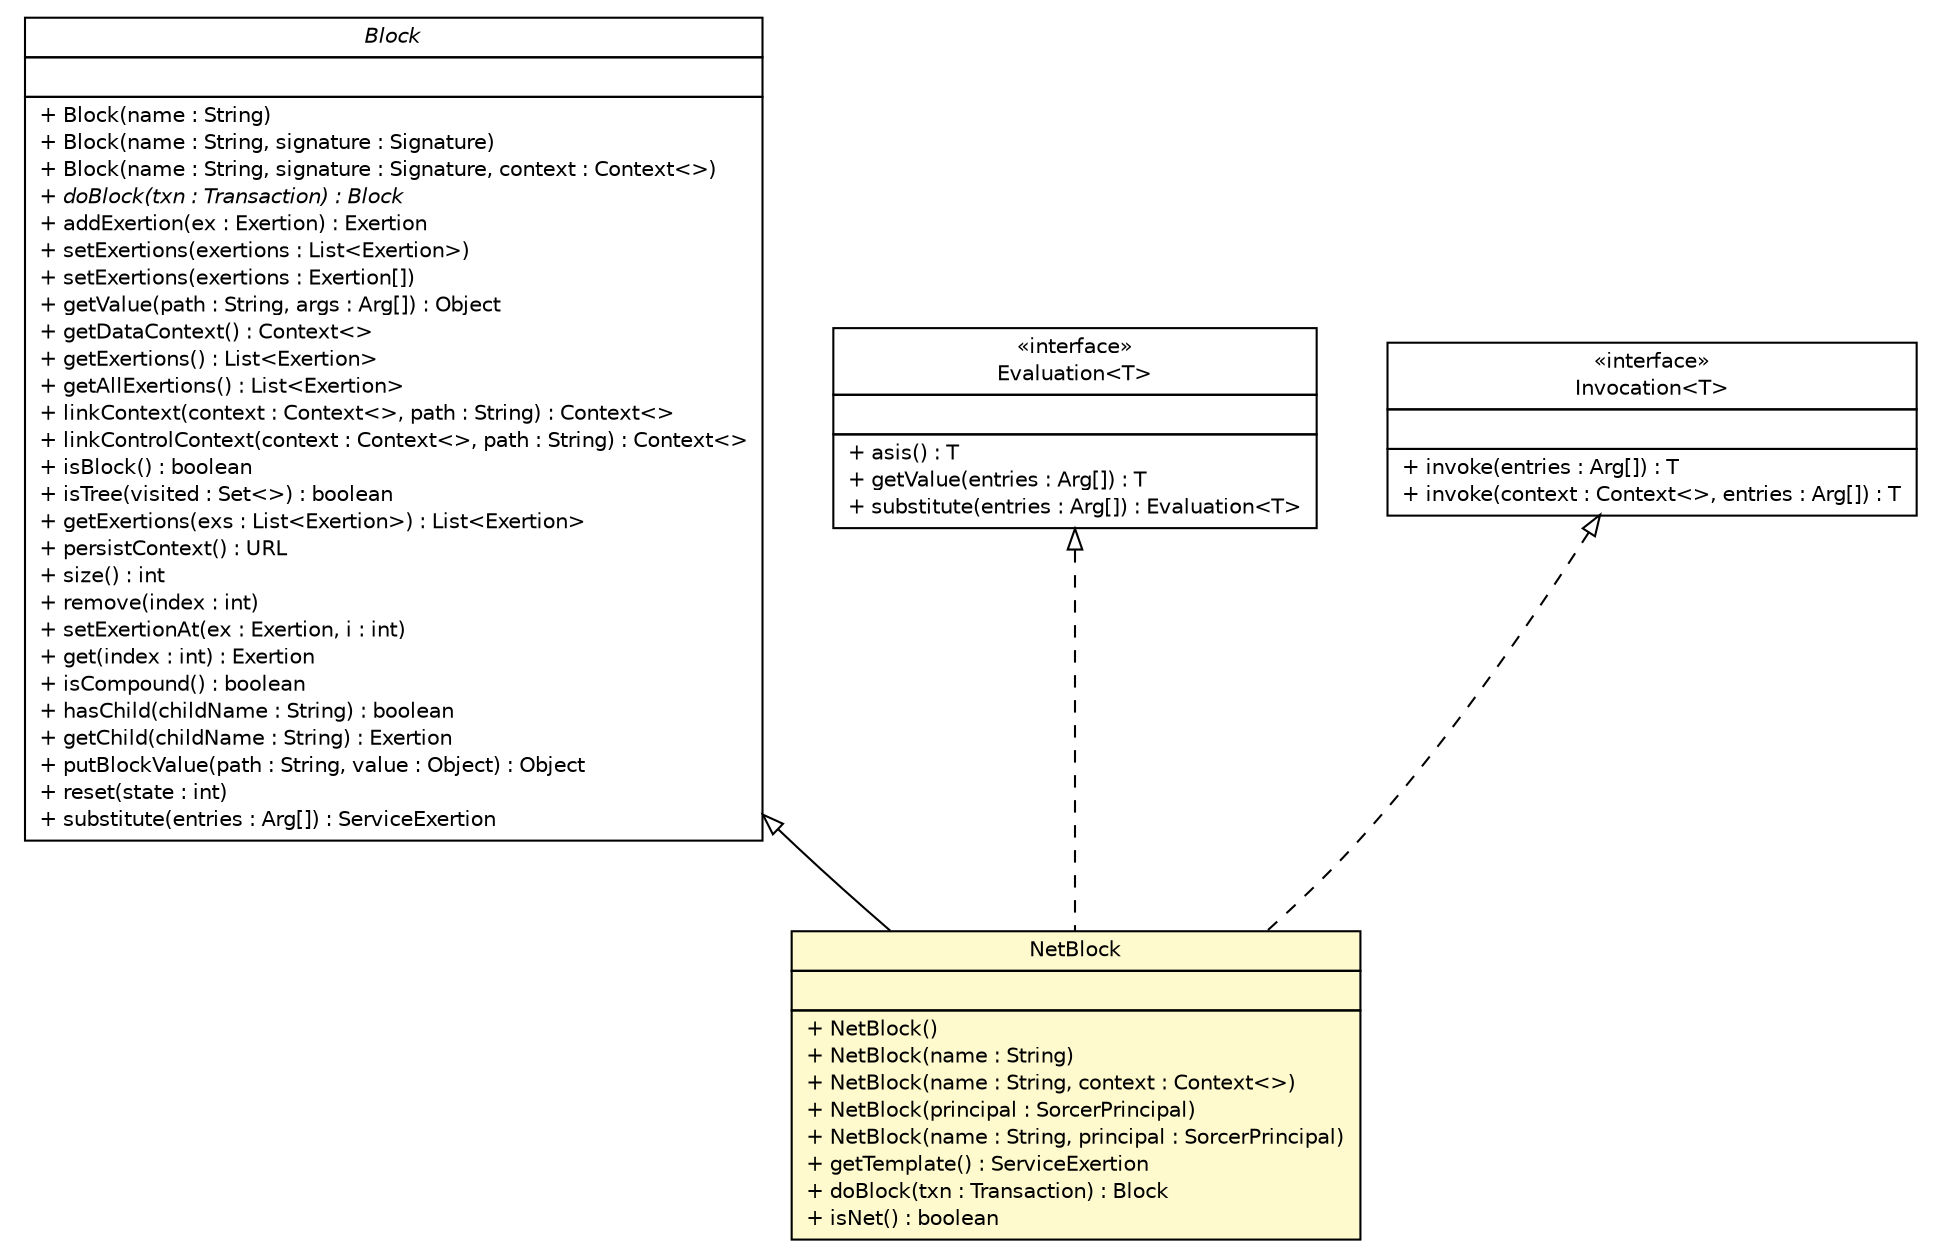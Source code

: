 #!/usr/local/bin/dot
#
# Class diagram 
# Generated by UMLGraph version R5_6 (http://www.umlgraph.org/)
#

digraph G {
	edge [fontname="Helvetica",fontsize=10,labelfontname="Helvetica",labelfontsize=10];
	node [fontname="Helvetica",fontsize=10,shape=plaintext];
	nodesep=0.25;
	ranksep=0.5;
	// sorcer.service.Block
	c344054 [label=<<table title="sorcer.service.Block" border="0" cellborder="1" cellspacing="0" cellpadding="2" port="p" href="../../service/Block.html">
		<tr><td><table border="0" cellspacing="0" cellpadding="1">
<tr><td align="center" balign="center"><font face="Helvetica-Oblique"> Block </font></td></tr>
		</table></td></tr>
		<tr><td><table border="0" cellspacing="0" cellpadding="1">
<tr><td align="left" balign="left">  </td></tr>
		</table></td></tr>
		<tr><td><table border="0" cellspacing="0" cellpadding="1">
<tr><td align="left" balign="left"> + Block(name : String) </td></tr>
<tr><td align="left" balign="left"> + Block(name : String, signature : Signature) </td></tr>
<tr><td align="left" balign="left"> + Block(name : String, signature : Signature, context : Context&lt;&gt;) </td></tr>
<tr><td align="left" balign="left"><font face="Helvetica-Oblique" point-size="10.0"> + doBlock(txn : Transaction) : Block </font></td></tr>
<tr><td align="left" balign="left"> + addExertion(ex : Exertion) : Exertion </td></tr>
<tr><td align="left" balign="left"> + setExertions(exertions : List&lt;Exertion&gt;) </td></tr>
<tr><td align="left" balign="left"> + setExertions(exertions : Exertion[]) </td></tr>
<tr><td align="left" balign="left"> + getValue(path : String, args : Arg[]) : Object </td></tr>
<tr><td align="left" balign="left"> + getDataContext() : Context&lt;&gt; </td></tr>
<tr><td align="left" balign="left"> + getExertions() : List&lt;Exertion&gt; </td></tr>
<tr><td align="left" balign="left"> + getAllExertions() : List&lt;Exertion&gt; </td></tr>
<tr><td align="left" balign="left"> + linkContext(context : Context&lt;&gt;, path : String) : Context&lt;&gt; </td></tr>
<tr><td align="left" balign="left"> + linkControlContext(context : Context&lt;&gt;, path : String) : Context&lt;&gt; </td></tr>
<tr><td align="left" balign="left"> + isBlock() : boolean </td></tr>
<tr><td align="left" balign="left"> + isTree(visited : Set&lt;&gt;) : boolean </td></tr>
<tr><td align="left" balign="left"> + getExertions(exs : List&lt;Exertion&gt;) : List&lt;Exertion&gt; </td></tr>
<tr><td align="left" balign="left"> + persistContext() : URL </td></tr>
<tr><td align="left" balign="left"> + size() : int </td></tr>
<tr><td align="left" balign="left"> + remove(index : int) </td></tr>
<tr><td align="left" balign="left"> + setExertionAt(ex : Exertion, i : int) </td></tr>
<tr><td align="left" balign="left"> + get(index : int) : Exertion </td></tr>
<tr><td align="left" balign="left"> + isCompound() : boolean </td></tr>
<tr><td align="left" balign="left"> + hasChild(childName : String) : boolean </td></tr>
<tr><td align="left" balign="left"> + getChild(childName : String) : Exertion </td></tr>
<tr><td align="left" balign="left"> + putBlockValue(path : String, value : Object) : Object </td></tr>
<tr><td align="left" balign="left"> + reset(state : int) </td></tr>
<tr><td align="left" balign="left"> + substitute(entries : Arg[]) : ServiceExertion </td></tr>
		</table></td></tr>
		</table>>, URL="../../service/Block.html", fontname="Helvetica", fontcolor="black", fontsize=10.0];
	// sorcer.service.Evaluation<T>
	c344087 [label=<<table title="sorcer.service.Evaluation" border="0" cellborder="1" cellspacing="0" cellpadding="2" port="p" href="../../service/Evaluation.html">
		<tr><td><table border="0" cellspacing="0" cellpadding="1">
<tr><td align="center" balign="center"> &#171;interface&#187; </td></tr>
<tr><td align="center" balign="center"> Evaluation&lt;T&gt; </td></tr>
		</table></td></tr>
		<tr><td><table border="0" cellspacing="0" cellpadding="1">
<tr><td align="left" balign="left">  </td></tr>
		</table></td></tr>
		<tr><td><table border="0" cellspacing="0" cellpadding="1">
<tr><td align="left" balign="left"> + asis() : T </td></tr>
<tr><td align="left" balign="left"> + getValue(entries : Arg[]) : T </td></tr>
<tr><td align="left" balign="left"> + substitute(entries : Arg[]) : Evaluation&lt;T&gt; </td></tr>
		</table></td></tr>
		</table>>, URL="../../service/Evaluation.html", fontname="Helvetica", fontcolor="black", fontsize=10.0];
	// sorcer.service.Invocation<T>
	c344104 [label=<<table title="sorcer.service.Invocation" border="0" cellborder="1" cellspacing="0" cellpadding="2" port="p" href="../../service/Invocation.html">
		<tr><td><table border="0" cellspacing="0" cellpadding="1">
<tr><td align="center" balign="center"> &#171;interface&#187; </td></tr>
<tr><td align="center" balign="center"> Invocation&lt;T&gt; </td></tr>
		</table></td></tr>
		<tr><td><table border="0" cellspacing="0" cellpadding="1">
<tr><td align="left" balign="left">  </td></tr>
		</table></td></tr>
		<tr><td><table border="0" cellspacing="0" cellpadding="1">
<tr><td align="left" balign="left"> + invoke(entries : Arg[]) : T </td></tr>
<tr><td align="left" balign="left"> + invoke(context : Context&lt;&gt;, entries : Arg[]) : T </td></tr>
		</table></td></tr>
		</table>>, URL="../../service/Invocation.html", fontname="Helvetica", fontcolor="black", fontsize=10.0];
	// sorcer.core.exertion.NetBlock
	c344349 [label=<<table title="sorcer.core.exertion.NetBlock" border="0" cellborder="1" cellspacing="0" cellpadding="2" port="p" bgcolor="lemonChiffon" href="./NetBlock.html">
		<tr><td><table border="0" cellspacing="0" cellpadding="1">
<tr><td align="center" balign="center"> NetBlock </td></tr>
		</table></td></tr>
		<tr><td><table border="0" cellspacing="0" cellpadding="1">
<tr><td align="left" balign="left">  </td></tr>
		</table></td></tr>
		<tr><td><table border="0" cellspacing="0" cellpadding="1">
<tr><td align="left" balign="left"> + NetBlock() </td></tr>
<tr><td align="left" balign="left"> + NetBlock(name : String) </td></tr>
<tr><td align="left" balign="left"> + NetBlock(name : String, context : Context&lt;&gt;) </td></tr>
<tr><td align="left" balign="left"> + NetBlock(principal : SorcerPrincipal) </td></tr>
<tr><td align="left" balign="left"> + NetBlock(name : String, principal : SorcerPrincipal) </td></tr>
<tr><td align="left" balign="left"> + getTemplate() : ServiceExertion </td></tr>
<tr><td align="left" balign="left"> + doBlock(txn : Transaction) : Block </td></tr>
<tr><td align="left" balign="left"> + isNet() : boolean </td></tr>
		</table></td></tr>
		</table>>, URL="./NetBlock.html", fontname="Helvetica", fontcolor="black", fontsize=10.0];
	//sorcer.core.exertion.NetBlock extends sorcer.service.Block
	c344054:p -> c344349:p [dir=back,arrowtail=empty];
	//sorcer.core.exertion.NetBlock implements sorcer.service.Evaluation<T>
	c344087:p -> c344349:p [dir=back,arrowtail=empty,style=dashed];
	//sorcer.core.exertion.NetBlock implements sorcer.service.Invocation<T>
	c344104:p -> c344349:p [dir=back,arrowtail=empty,style=dashed];
}

